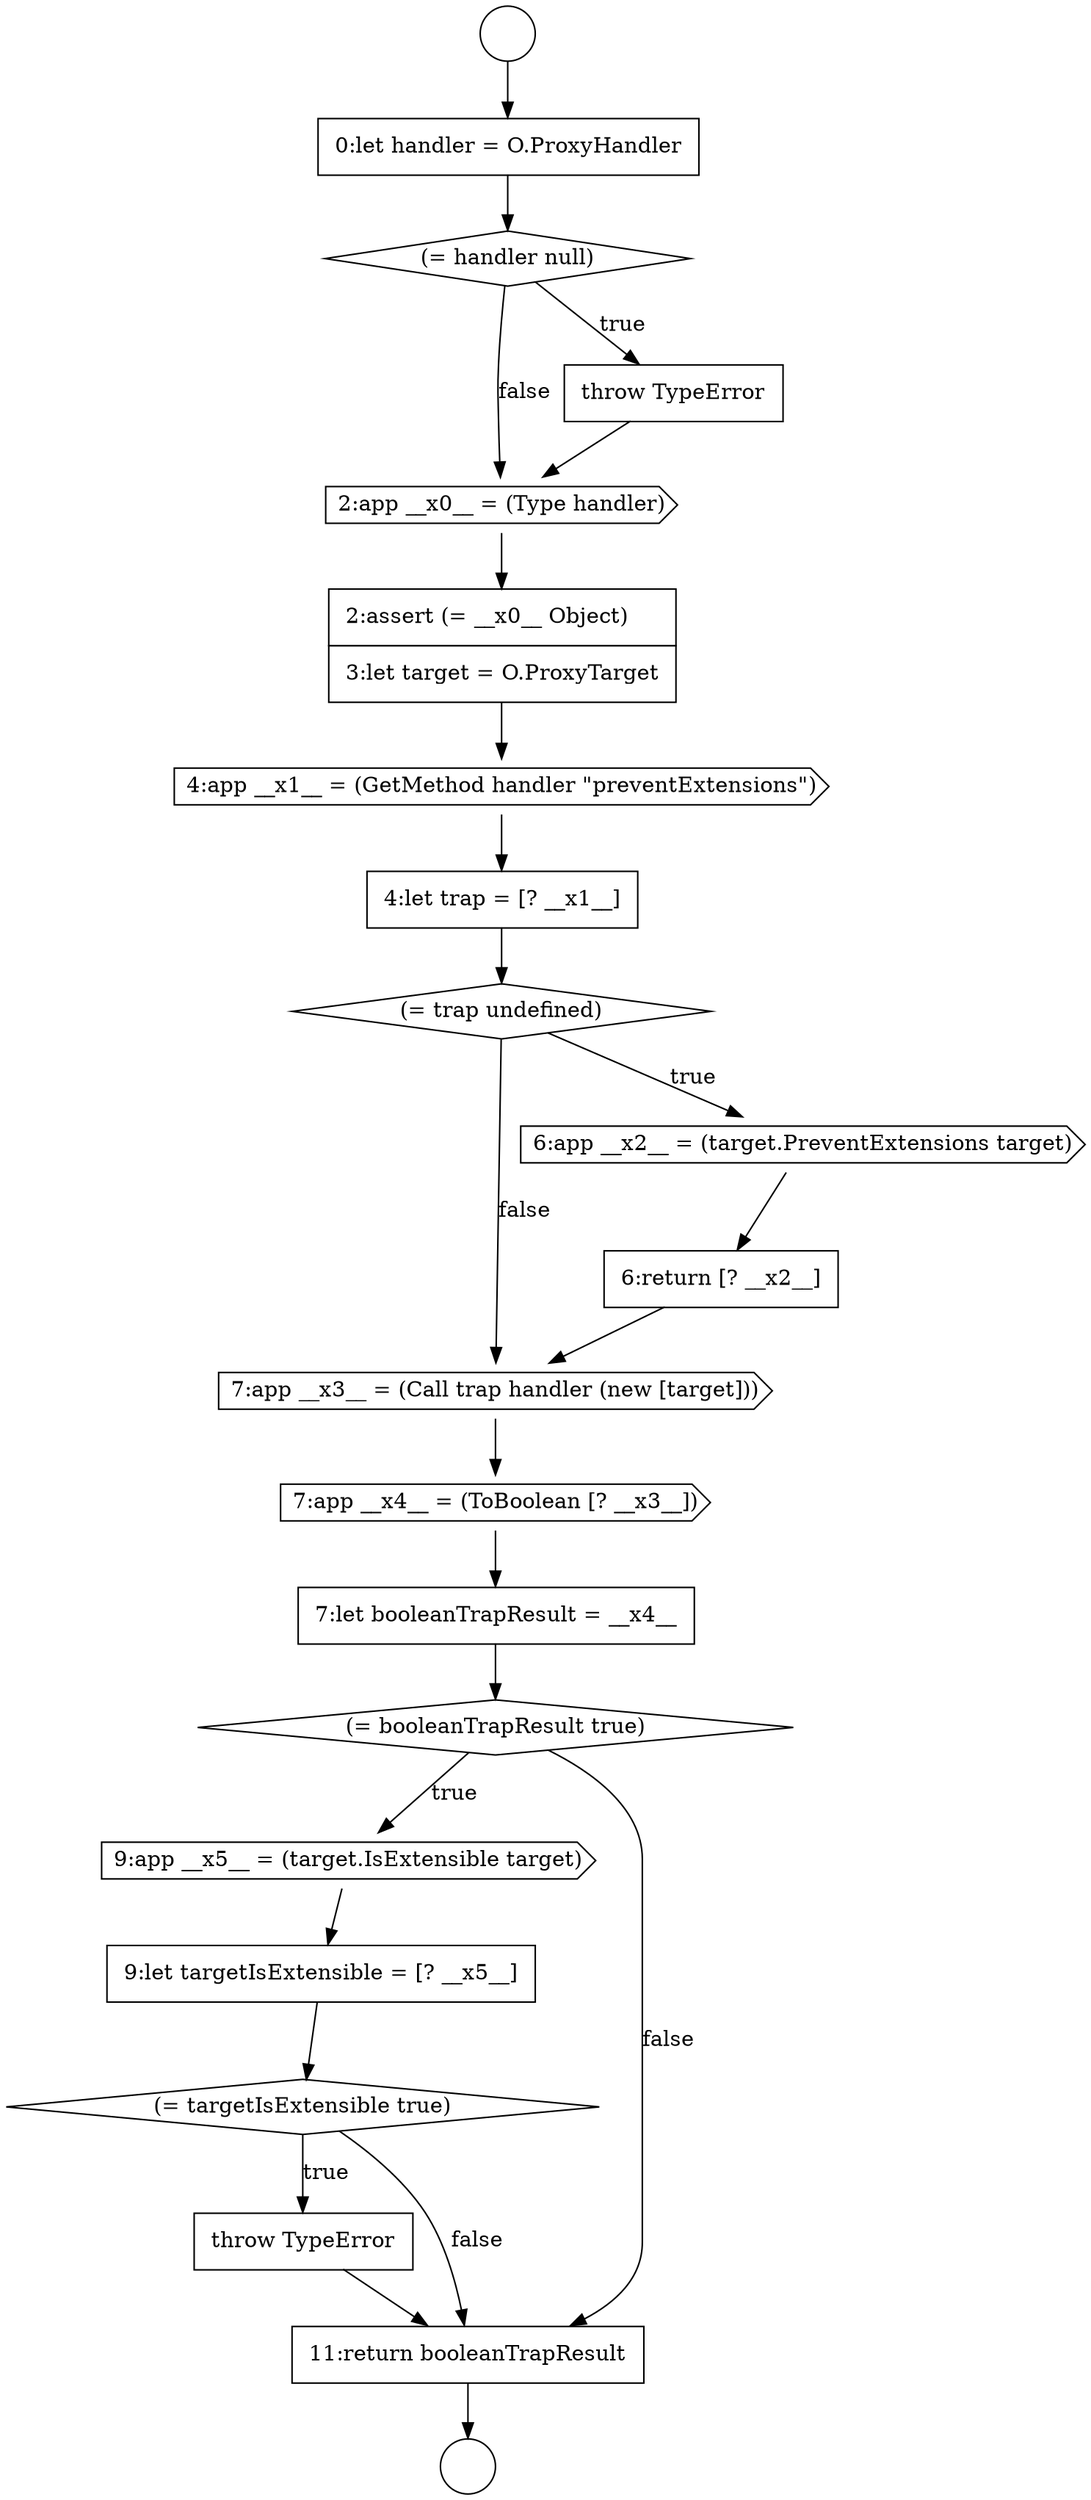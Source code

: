 digraph {
  node2957 [shape=cds, label=<<font color="black">7:app __x3__ = (Call trap handler (new [target]))</font>> color="black" fillcolor="white" style=filled]
  node2950 [shape=cds, label=<<font color="black">2:app __x0__ = (Type handler)</font>> color="black" fillcolor="white" style=filled]
  node2954 [shape=diamond, label=<<font color="black">(= trap undefined)</font>> color="black" fillcolor="white" style=filled]
  node2958 [shape=cds, label=<<font color="black">7:app __x4__ = (ToBoolean [? __x3__])</font>> color="black" fillcolor="white" style=filled]
  node2946 [shape=circle label=" " color="black" fillcolor="white" style=filled]
  node2963 [shape=diamond, label=<<font color="black">(= targetIsExtensible true)</font>> color="black" fillcolor="white" style=filled]
  node2959 [shape=none, margin=0, label=<<font color="black">
    <table border="0" cellborder="1" cellspacing="0" cellpadding="10">
      <tr><td align="left">7:let booleanTrapResult = __x4__</td></tr>
    </table>
  </font>> color="black" fillcolor="white" style=filled]
  node2962 [shape=none, margin=0, label=<<font color="black">
    <table border="0" cellborder="1" cellspacing="0" cellpadding="10">
      <tr><td align="left">9:let targetIsExtensible = [? __x5__]</td></tr>
    </table>
  </font>> color="black" fillcolor="white" style=filled]
  node2952 [shape=cds, label=<<font color="black">4:app __x1__ = (GetMethod handler &quot;preventExtensions&quot;)</font>> color="black" fillcolor="white" style=filled]
  node2960 [shape=diamond, label=<<font color="black">(= booleanTrapResult true)</font>> color="black" fillcolor="white" style=filled]
  node2956 [shape=none, margin=0, label=<<font color="black">
    <table border="0" cellborder="1" cellspacing="0" cellpadding="10">
      <tr><td align="left">6:return [? __x2__]</td></tr>
    </table>
  </font>> color="black" fillcolor="white" style=filled]
  node2951 [shape=none, margin=0, label=<<font color="black">
    <table border="0" cellborder="1" cellspacing="0" cellpadding="10">
      <tr><td align="left">2:assert (= __x0__ Object)</td></tr>
      <tr><td align="left">3:let target = O.ProxyTarget</td></tr>
    </table>
  </font>> color="black" fillcolor="white" style=filled]
  node2961 [shape=cds, label=<<font color="black">9:app __x5__ = (target.IsExtensible target)</font>> color="black" fillcolor="white" style=filled]
  node2953 [shape=none, margin=0, label=<<font color="black">
    <table border="0" cellborder="1" cellspacing="0" cellpadding="10">
      <tr><td align="left">4:let trap = [? __x1__]</td></tr>
    </table>
  </font>> color="black" fillcolor="white" style=filled]
  node2947 [shape=none, margin=0, label=<<font color="black">
    <table border="0" cellborder="1" cellspacing="0" cellpadding="10">
      <tr><td align="left">0:let handler = O.ProxyHandler</td></tr>
    </table>
  </font>> color="black" fillcolor="white" style=filled]
  node2964 [shape=none, margin=0, label=<<font color="black">
    <table border="0" cellborder="1" cellspacing="0" cellpadding="10">
      <tr><td align="left">throw TypeError</td></tr>
    </table>
  </font>> color="black" fillcolor="white" style=filled]
  node2965 [shape=none, margin=0, label=<<font color="black">
    <table border="0" cellborder="1" cellspacing="0" cellpadding="10">
      <tr><td align="left">11:return booleanTrapResult</td></tr>
    </table>
  </font>> color="black" fillcolor="white" style=filled]
  node2955 [shape=cds, label=<<font color="black">6:app __x2__ = (target.PreventExtensions target)</font>> color="black" fillcolor="white" style=filled]
  node2945 [shape=circle label=" " color="black" fillcolor="white" style=filled]
  node2948 [shape=diamond, label=<<font color="black">(= handler null)</font>> color="black" fillcolor="white" style=filled]
  node2949 [shape=none, margin=0, label=<<font color="black">
    <table border="0" cellborder="1" cellspacing="0" cellpadding="10">
      <tr><td align="left">throw TypeError</td></tr>
    </table>
  </font>> color="black" fillcolor="white" style=filled]
  node2948 -> node2949 [label=<<font color="black">true</font>> color="black"]
  node2948 -> node2950 [label=<<font color="black">false</font>> color="black"]
  node2952 -> node2953 [ color="black"]
  node2961 -> node2962 [ color="black"]
  node2964 -> node2965 [ color="black"]
  node2965 -> node2946 [ color="black"]
  node2951 -> node2952 [ color="black"]
  node2958 -> node2959 [ color="black"]
  node2953 -> node2954 [ color="black"]
  node2963 -> node2964 [label=<<font color="black">true</font>> color="black"]
  node2963 -> node2965 [label=<<font color="black">false</font>> color="black"]
  node2954 -> node2955 [label=<<font color="black">true</font>> color="black"]
  node2954 -> node2957 [label=<<font color="black">false</font>> color="black"]
  node2945 -> node2947 [ color="black"]
  node2959 -> node2960 [ color="black"]
  node2957 -> node2958 [ color="black"]
  node2950 -> node2951 [ color="black"]
  node2955 -> node2956 [ color="black"]
  node2960 -> node2961 [label=<<font color="black">true</font>> color="black"]
  node2960 -> node2965 [label=<<font color="black">false</font>> color="black"]
  node2956 -> node2957 [ color="black"]
  node2949 -> node2950 [ color="black"]
  node2962 -> node2963 [ color="black"]
  node2947 -> node2948 [ color="black"]
}

